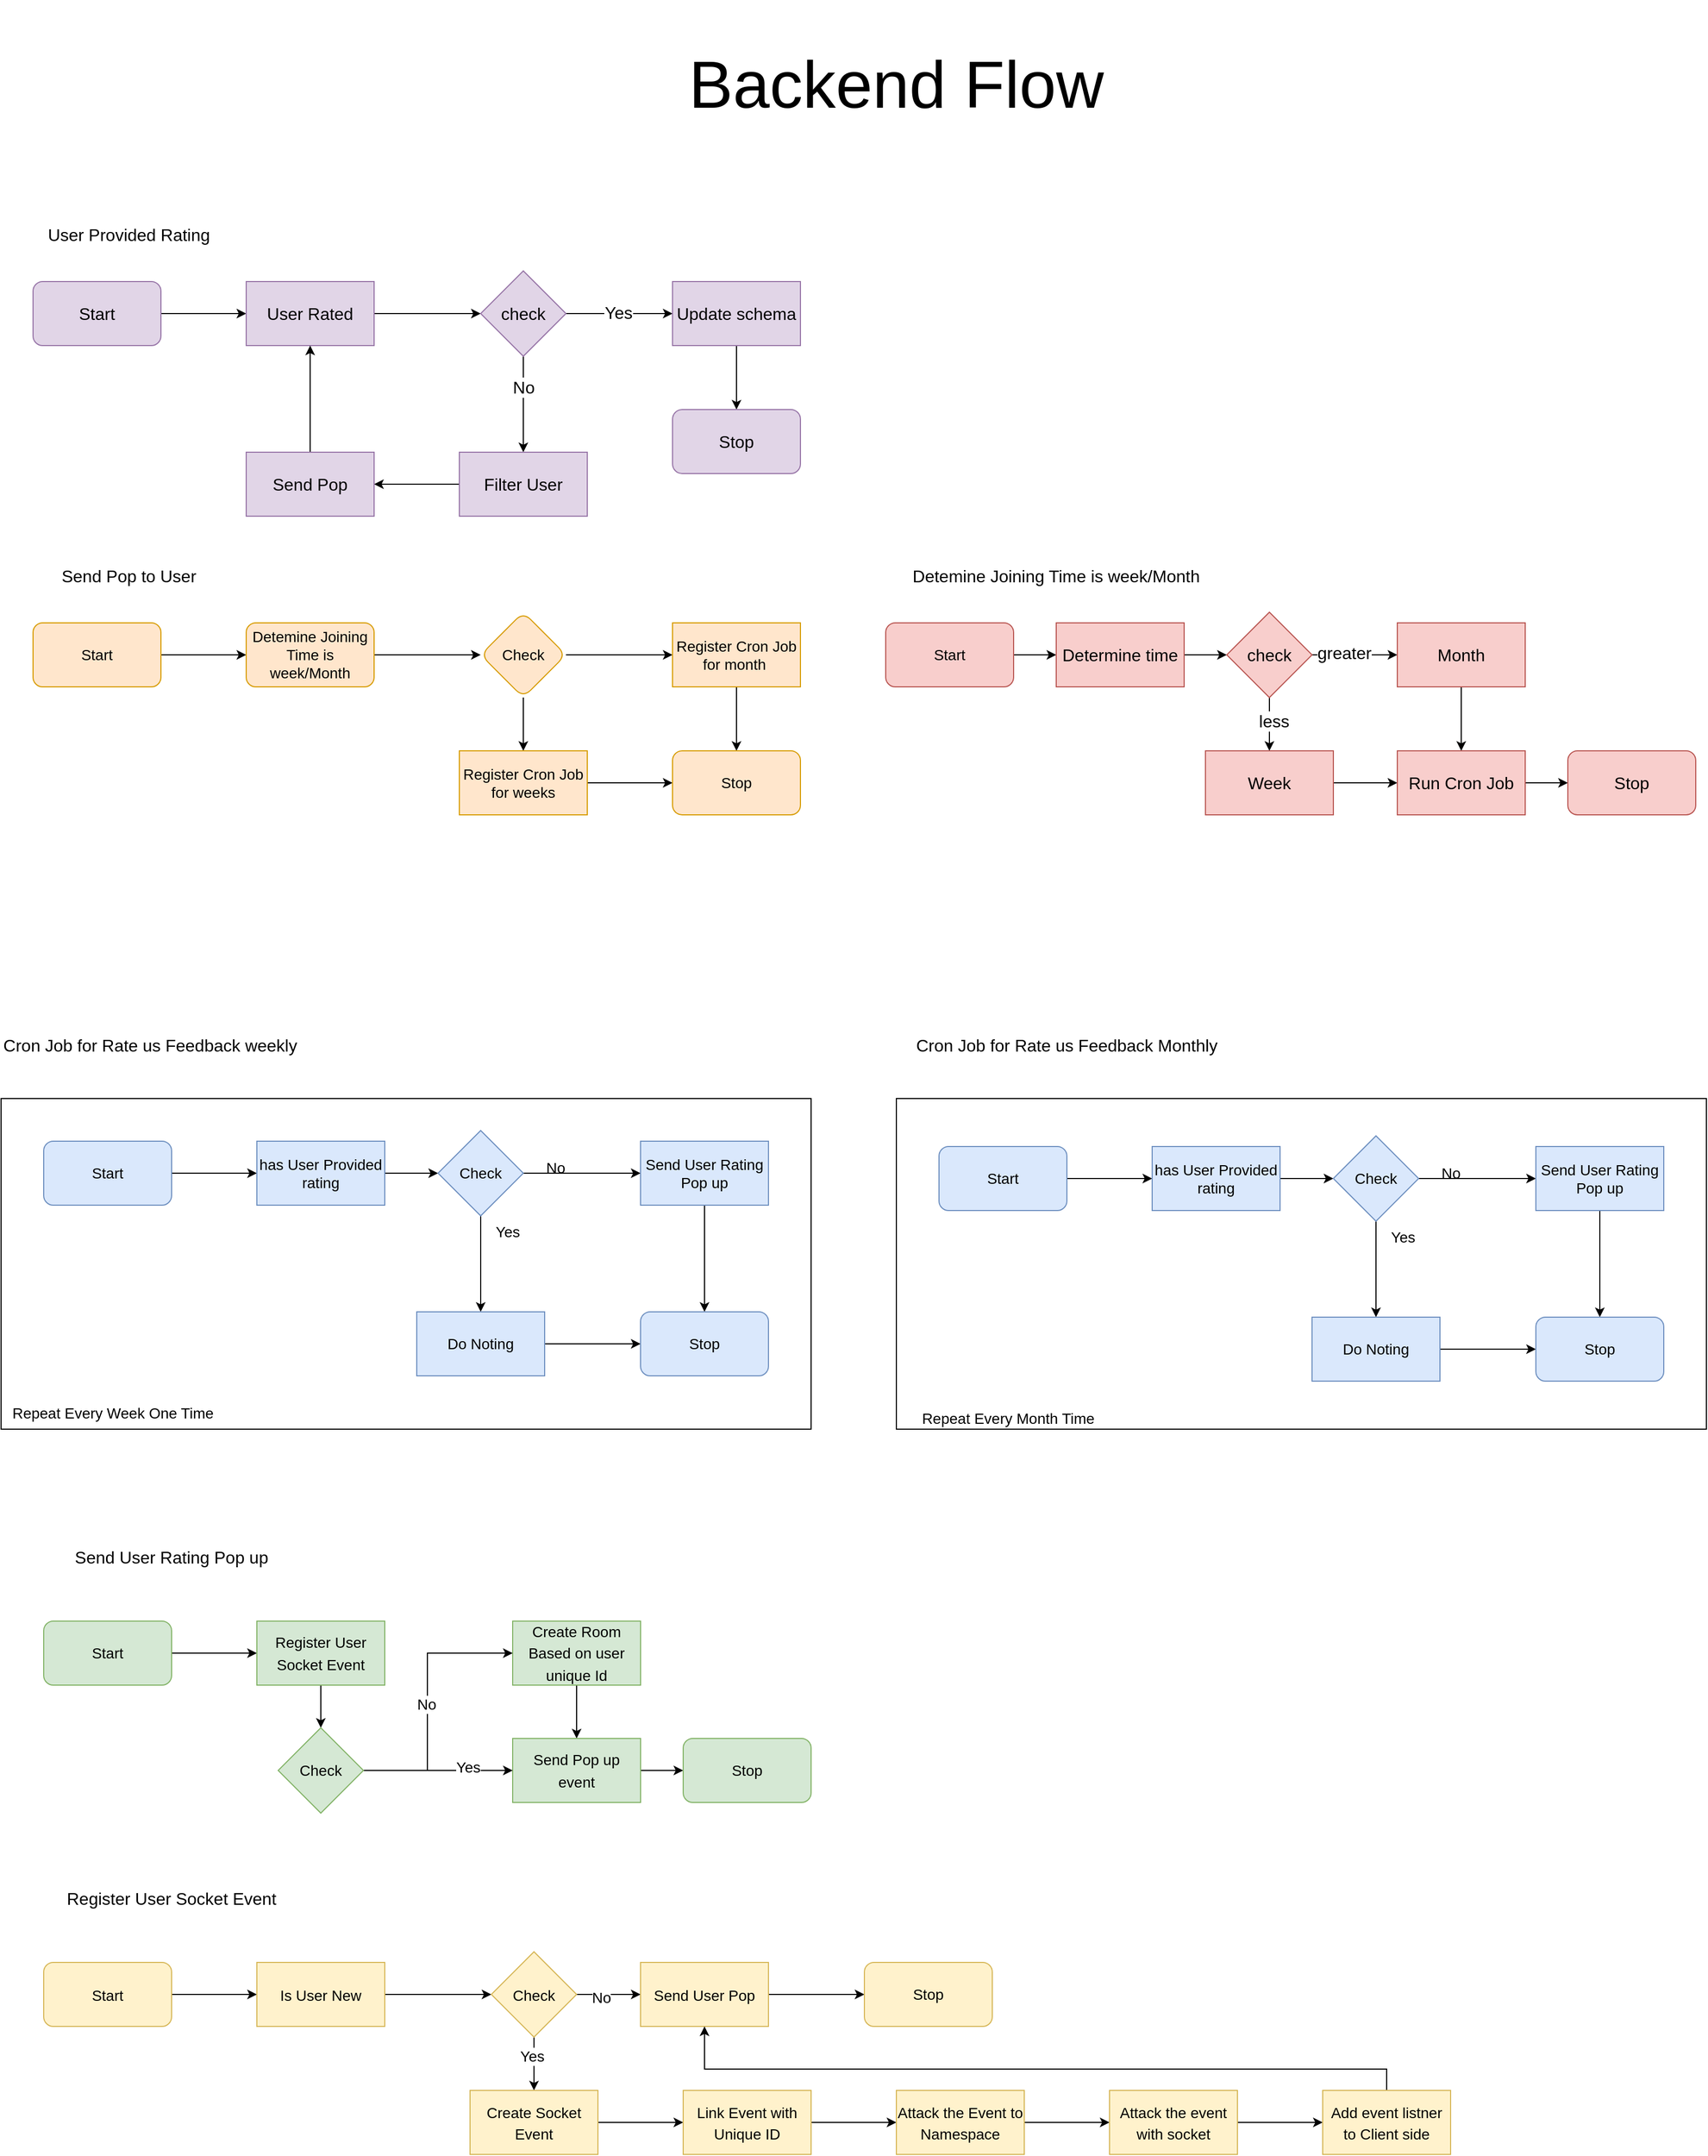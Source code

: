 <mxfile version="20.3.6" type="device"><diagram id="DgHiztZ7YD-WTTbCrbe7" name="Page-1"><mxGraphModel dx="925" dy="1768" grid="1" gridSize="10" guides="1" tooltips="1" connect="1" arrows="1" fold="1" page="1" pageScale="1" pageWidth="827" pageHeight="1169" math="0" shadow="0"><root><mxCell id="0"/><mxCell id="1" parent="0"/><mxCell id="Qvp9IuFwLpjYb8bqMDbT-21" value="" style="rounded=0;whiteSpace=wrap;html=1;fontSize=14;" vertex="1" parent="1"><mxGeometry x="40" y="150" width="760" height="310" as="geometry"/></mxCell><mxCell id="Qvp9IuFwLpjYb8bqMDbT-1" value="&lt;font style=&quot;font-size: 16px;&quot;&gt;Cron Job for Rate us Feedback weekly&lt;/font&gt;" style="text;html=1;strokeColor=none;fillColor=none;align=center;verticalAlign=middle;whiteSpace=wrap;rounded=0;" vertex="1" parent="1"><mxGeometry x="40" y="80" width="280" height="40" as="geometry"/></mxCell><mxCell id="Qvp9IuFwLpjYb8bqMDbT-2" value="&lt;font style=&quot;font-size: 62px;&quot;&gt;Backend Flow&lt;/font&gt;" style="text;html=1;strokeColor=none;fillColor=none;align=center;verticalAlign=middle;whiteSpace=wrap;rounded=0;" vertex="1" parent="1"><mxGeometry x="640" y="-880" width="480" height="160" as="geometry"/></mxCell><mxCell id="Qvp9IuFwLpjYb8bqMDbT-12" style="edgeStyle=orthogonalEdgeStyle;rounded=0;orthogonalLoop=1;jettySize=auto;html=1;entryX=0;entryY=0.5;entryDx=0;entryDy=0;fontSize=14;" edge="1" parent="1" source="Qvp9IuFwLpjYb8bqMDbT-4" target="Qvp9IuFwLpjYb8bqMDbT-9"><mxGeometry relative="1" as="geometry"/></mxCell><mxCell id="Qvp9IuFwLpjYb8bqMDbT-4" value="Start" style="rounded=1;whiteSpace=wrap;html=1;fontSize=14;fillColor=#dae8fc;strokeColor=#6c8ebf;" vertex="1" parent="1"><mxGeometry x="80" y="190" width="120" height="60" as="geometry"/></mxCell><mxCell id="Qvp9IuFwLpjYb8bqMDbT-14" value="" style="edgeStyle=orthogonalEdgeStyle;rounded=0;orthogonalLoop=1;jettySize=auto;html=1;fontSize=14;" edge="1" parent="1" source="Qvp9IuFwLpjYb8bqMDbT-9" target="Qvp9IuFwLpjYb8bqMDbT-13"><mxGeometry relative="1" as="geometry"/></mxCell><mxCell id="Qvp9IuFwLpjYb8bqMDbT-9" value="has User Provided rating" style="rounded=0;whiteSpace=wrap;html=1;fontSize=14;fillColor=#dae8fc;strokeColor=#6c8ebf;" vertex="1" parent="1"><mxGeometry x="280" y="190" width="120" height="60" as="geometry"/></mxCell><mxCell id="Qvp9IuFwLpjYb8bqMDbT-15" style="edgeStyle=orthogonalEdgeStyle;rounded=0;orthogonalLoop=1;jettySize=auto;html=1;fontSize=14;entryX=0;entryY=0.5;entryDx=0;entryDy=0;" edge="1" parent="1" source="Qvp9IuFwLpjYb8bqMDbT-13" target="Qvp9IuFwLpjYb8bqMDbT-16"><mxGeometry relative="1" as="geometry"><mxPoint x="650" y="220" as="targetPoint"/></mxGeometry></mxCell><mxCell id="Qvp9IuFwLpjYb8bqMDbT-18" value="" style="edgeStyle=orthogonalEdgeStyle;rounded=0;orthogonalLoop=1;jettySize=auto;html=1;fontSize=14;" edge="1" parent="1" source="Qvp9IuFwLpjYb8bqMDbT-13" target="Qvp9IuFwLpjYb8bqMDbT-17"><mxGeometry relative="1" as="geometry"/></mxCell><mxCell id="Qvp9IuFwLpjYb8bqMDbT-13" value="Check" style="rhombus;whiteSpace=wrap;html=1;fontSize=14;fillColor=#dae8fc;strokeColor=#6c8ebf;rounded=0;" vertex="1" parent="1"><mxGeometry x="450" y="180" width="80" height="80" as="geometry"/></mxCell><mxCell id="Qvp9IuFwLpjYb8bqMDbT-35" style="edgeStyle=orthogonalEdgeStyle;rounded=0;orthogonalLoop=1;jettySize=auto;html=1;fontSize=14;" edge="1" parent="1" source="Qvp9IuFwLpjYb8bqMDbT-16" target="Qvp9IuFwLpjYb8bqMDbT-34"><mxGeometry relative="1" as="geometry"/></mxCell><mxCell id="Qvp9IuFwLpjYb8bqMDbT-16" value="Send User Rating Pop up" style="rounded=0;whiteSpace=wrap;html=1;fontSize=14;fillColor=#dae8fc;strokeColor=#6c8ebf;" vertex="1" parent="1"><mxGeometry x="640" y="190" width="120" height="60" as="geometry"/></mxCell><mxCell id="Qvp9IuFwLpjYb8bqMDbT-36" style="edgeStyle=orthogonalEdgeStyle;rounded=0;orthogonalLoop=1;jettySize=auto;html=1;entryX=0;entryY=0.5;entryDx=0;entryDy=0;fontSize=14;" edge="1" parent="1" source="Qvp9IuFwLpjYb8bqMDbT-17" target="Qvp9IuFwLpjYb8bqMDbT-34"><mxGeometry relative="1" as="geometry"/></mxCell><mxCell id="Qvp9IuFwLpjYb8bqMDbT-17" value="Do Noting" style="whiteSpace=wrap;html=1;fontSize=14;fillColor=#dae8fc;strokeColor=#6c8ebf;rounded=0;" vertex="1" parent="1"><mxGeometry x="430" y="350" width="120" height="60" as="geometry"/></mxCell><mxCell id="Qvp9IuFwLpjYb8bqMDbT-19" value="Yes" style="text;html=1;align=center;verticalAlign=middle;resizable=0;points=[];autosize=1;strokeColor=none;fillColor=none;fontSize=14;" vertex="1" parent="1"><mxGeometry x="490" y="260" width="50" height="30" as="geometry"/></mxCell><mxCell id="Qvp9IuFwLpjYb8bqMDbT-20" value="No" style="text;html=1;align=center;verticalAlign=middle;resizable=0;points=[];autosize=1;strokeColor=none;fillColor=none;fontSize=14;" vertex="1" parent="1"><mxGeometry x="540" y="200" width="40" height="30" as="geometry"/></mxCell><mxCell id="Qvp9IuFwLpjYb8bqMDbT-23" value="Repeat Every Week One Time" style="text;html=1;strokeColor=none;fillColor=none;align=center;verticalAlign=middle;whiteSpace=wrap;rounded=0;fontSize=14;" vertex="1" parent="1"><mxGeometry x="40" y="430" width="210" height="30" as="geometry"/></mxCell><mxCell id="Qvp9IuFwLpjYb8bqMDbT-24" value="&lt;font style=&quot;font-size: 16px;&quot;&gt;Send User Rating Pop up&lt;/font&gt;" style="text;html=1;strokeColor=none;fillColor=none;align=center;verticalAlign=middle;whiteSpace=wrap;rounded=0;" vertex="1" parent="1"><mxGeometry x="80" y="560" width="240" height="40" as="geometry"/></mxCell><mxCell id="Qvp9IuFwLpjYb8bqMDbT-29" style="edgeStyle=orthogonalEdgeStyle;rounded=0;orthogonalLoop=1;jettySize=auto;html=1;entryX=0;entryY=0.5;entryDx=0;entryDy=0;fontSize=17;" edge="1" parent="1" source="Qvp9IuFwLpjYb8bqMDbT-25" target="Qvp9IuFwLpjYb8bqMDbT-28"><mxGeometry relative="1" as="geometry"/></mxCell><mxCell id="Qvp9IuFwLpjYb8bqMDbT-25" value="&lt;font style=&quot;font-size: 14px;&quot;&gt;Start&lt;/font&gt;" style="rounded=1;whiteSpace=wrap;html=1;fontSize=17;fillColor=#d5e8d4;strokeColor=#82b366;" vertex="1" parent="1"><mxGeometry x="80" y="640" width="120" height="60" as="geometry"/></mxCell><mxCell id="Qvp9IuFwLpjYb8bqMDbT-41" value="" style="edgeStyle=orthogonalEdgeStyle;rounded=0;orthogonalLoop=1;jettySize=auto;html=1;fontSize=14;" edge="1" parent="1" source="Qvp9IuFwLpjYb8bqMDbT-28" target="Qvp9IuFwLpjYb8bqMDbT-40"><mxGeometry relative="1" as="geometry"/></mxCell><mxCell id="Qvp9IuFwLpjYb8bqMDbT-28" value="&lt;font style=&quot;font-size: 14px;&quot;&gt;Register User Socket Event&lt;/font&gt;" style="rounded=0;whiteSpace=wrap;html=1;fontSize=17;fillColor=#d5e8d4;strokeColor=#82b366;" vertex="1" parent="1"><mxGeometry x="280" y="640" width="120" height="60" as="geometry"/></mxCell><mxCell id="Qvp9IuFwLpjYb8bqMDbT-46" style="edgeStyle=orthogonalEdgeStyle;rounded=0;orthogonalLoop=1;jettySize=auto;html=1;entryX=0.5;entryY=0;entryDx=0;entryDy=0;fontSize=14;" edge="1" parent="1" source="Qvp9IuFwLpjYb8bqMDbT-30" target="Qvp9IuFwLpjYb8bqMDbT-37"><mxGeometry relative="1" as="geometry"/></mxCell><mxCell id="Qvp9IuFwLpjYb8bqMDbT-30" value="&lt;font style=&quot;font-size: 14px;&quot;&gt;Create Room Based on user unique Id&lt;/font&gt;" style="whiteSpace=wrap;html=1;fontSize=17;fillColor=#d5e8d4;strokeColor=#82b366;rounded=0;" vertex="1" parent="1"><mxGeometry x="520" y="640" width="120" height="60" as="geometry"/></mxCell><mxCell id="Qvp9IuFwLpjYb8bqMDbT-34" value="Stop" style="rounded=1;whiteSpace=wrap;html=1;fontSize=14;fillColor=#dae8fc;strokeColor=#6c8ebf;" vertex="1" parent="1"><mxGeometry x="640" y="350" width="120" height="60" as="geometry"/></mxCell><mxCell id="Qvp9IuFwLpjYb8bqMDbT-47" style="edgeStyle=orthogonalEdgeStyle;rounded=0;orthogonalLoop=1;jettySize=auto;html=1;fontSize=14;" edge="1" parent="1" source="Qvp9IuFwLpjYb8bqMDbT-37" target="Qvp9IuFwLpjYb8bqMDbT-39"><mxGeometry relative="1" as="geometry"/></mxCell><mxCell id="Qvp9IuFwLpjYb8bqMDbT-37" value="&lt;font style=&quot;font-size: 14px;&quot;&gt;Send Pop up event&lt;/font&gt;" style="whiteSpace=wrap;html=1;fontSize=17;fillColor=#d5e8d4;strokeColor=#82b366;rounded=0;" vertex="1" parent="1"><mxGeometry x="520" y="750" width="120" height="60" as="geometry"/></mxCell><mxCell id="Qvp9IuFwLpjYb8bqMDbT-39" value="Stop" style="rounded=1;whiteSpace=wrap;html=1;fontSize=14;fillColor=#d5e8d4;strokeColor=#82b366;" vertex="1" parent="1"><mxGeometry x="680" y="750" width="120" height="60" as="geometry"/></mxCell><mxCell id="Qvp9IuFwLpjYb8bqMDbT-42" style="edgeStyle=orthogonalEdgeStyle;rounded=0;orthogonalLoop=1;jettySize=auto;html=1;entryX=0;entryY=0.5;entryDx=0;entryDy=0;fontSize=14;" edge="1" parent="1" source="Qvp9IuFwLpjYb8bqMDbT-40" target="Qvp9IuFwLpjYb8bqMDbT-37"><mxGeometry relative="1" as="geometry"/></mxCell><mxCell id="Qvp9IuFwLpjYb8bqMDbT-45" value="Yes" style="edgeLabel;html=1;align=center;verticalAlign=middle;resizable=0;points=[];fontSize=14;" vertex="1" connectable="0" parent="Qvp9IuFwLpjYb8bqMDbT-42"><mxGeometry x="0.4" y="3" relative="1" as="geometry"><mxPoint as="offset"/></mxGeometry></mxCell><mxCell id="Qvp9IuFwLpjYb8bqMDbT-43" style="edgeStyle=orthogonalEdgeStyle;rounded=0;orthogonalLoop=1;jettySize=auto;html=1;entryX=0;entryY=0.5;entryDx=0;entryDy=0;fontSize=14;" edge="1" parent="1" source="Qvp9IuFwLpjYb8bqMDbT-40" target="Qvp9IuFwLpjYb8bqMDbT-30"><mxGeometry relative="1" as="geometry"><Array as="points"><mxPoint x="440" y="780"/><mxPoint x="440" y="670"/></Array></mxGeometry></mxCell><mxCell id="Qvp9IuFwLpjYb8bqMDbT-44" value="No" style="edgeLabel;html=1;align=center;verticalAlign=middle;resizable=0;points=[];fontSize=14;" vertex="1" connectable="0" parent="Qvp9IuFwLpjYb8bqMDbT-43"><mxGeometry x="-0.024" y="1" relative="1" as="geometry"><mxPoint as="offset"/></mxGeometry></mxCell><mxCell id="Qvp9IuFwLpjYb8bqMDbT-40" value="&lt;font style=&quot;font-size: 14px;&quot;&gt;Check&lt;/font&gt;" style="rhombus;whiteSpace=wrap;html=1;fontSize=17;fillColor=#d5e8d4;strokeColor=#82b366;rounded=0;" vertex="1" parent="1"><mxGeometry x="300" y="740" width="80" height="80" as="geometry"/></mxCell><mxCell id="Qvp9IuFwLpjYb8bqMDbT-48" value="&lt;font style=&quot;font-size: 16px;&quot;&gt;Register User Socket Event&lt;/font&gt;" style="text;html=1;strokeColor=none;fillColor=none;align=center;verticalAlign=middle;whiteSpace=wrap;rounded=0;" vertex="1" parent="1"><mxGeometry x="80" y="880" width="240" height="40" as="geometry"/></mxCell><mxCell id="Qvp9IuFwLpjYb8bqMDbT-51" style="edgeStyle=orthogonalEdgeStyle;rounded=0;orthogonalLoop=1;jettySize=auto;html=1;fontSize=16;" edge="1" parent="1" source="Qvp9IuFwLpjYb8bqMDbT-49" target="Qvp9IuFwLpjYb8bqMDbT-50"><mxGeometry relative="1" as="geometry"/></mxCell><mxCell id="Qvp9IuFwLpjYb8bqMDbT-49" value="&lt;font style=&quot;font-size: 14px;&quot;&gt;Start&lt;/font&gt;" style="rounded=1;whiteSpace=wrap;html=1;fontSize=16;fillColor=#fff2cc;strokeColor=#d6b656;" vertex="1" parent="1"><mxGeometry x="80" y="960" width="120" height="60" as="geometry"/></mxCell><mxCell id="Qvp9IuFwLpjYb8bqMDbT-53" value="" style="edgeStyle=orthogonalEdgeStyle;rounded=0;orthogonalLoop=1;jettySize=auto;html=1;fontSize=14;" edge="1" parent="1" source="Qvp9IuFwLpjYb8bqMDbT-50" target="Qvp9IuFwLpjYb8bqMDbT-52"><mxGeometry relative="1" as="geometry"/></mxCell><mxCell id="Qvp9IuFwLpjYb8bqMDbT-50" value="&lt;font style=&quot;font-size: 14px;&quot;&gt;Is User New&lt;/font&gt;" style="rounded=0;whiteSpace=wrap;html=1;fontSize=16;fillColor=#fff2cc;strokeColor=#d6b656;" vertex="1" parent="1"><mxGeometry x="280" y="960" width="120" height="60" as="geometry"/></mxCell><mxCell id="Qvp9IuFwLpjYb8bqMDbT-55" value="" style="edgeStyle=orthogonalEdgeStyle;rounded=0;orthogonalLoop=1;jettySize=auto;html=1;fontSize=14;" edge="1" parent="1" source="Qvp9IuFwLpjYb8bqMDbT-52" target="Qvp9IuFwLpjYb8bqMDbT-54"><mxGeometry relative="1" as="geometry"/></mxCell><mxCell id="Qvp9IuFwLpjYb8bqMDbT-56" value="No" style="edgeLabel;html=1;align=center;verticalAlign=middle;resizable=0;points=[];fontSize=14;" vertex="1" connectable="0" parent="Qvp9IuFwLpjYb8bqMDbT-55"><mxGeometry x="-0.233" y="-2" relative="1" as="geometry"><mxPoint y="1" as="offset"/></mxGeometry></mxCell><mxCell id="Qvp9IuFwLpjYb8bqMDbT-58" value="" style="edgeStyle=orthogonalEdgeStyle;rounded=0;orthogonalLoop=1;jettySize=auto;html=1;fontSize=14;" edge="1" parent="1" source="Qvp9IuFwLpjYb8bqMDbT-52" target="Qvp9IuFwLpjYb8bqMDbT-57"><mxGeometry relative="1" as="geometry"/></mxCell><mxCell id="Qvp9IuFwLpjYb8bqMDbT-59" value="Yes" style="edgeLabel;html=1;align=center;verticalAlign=middle;resizable=0;points=[];fontSize=14;" vertex="1" connectable="0" parent="Qvp9IuFwLpjYb8bqMDbT-58"><mxGeometry x="-0.34" y="-2" relative="1" as="geometry"><mxPoint y="1" as="offset"/></mxGeometry></mxCell><mxCell id="Qvp9IuFwLpjYb8bqMDbT-52" value="&lt;font style=&quot;font-size: 14px;&quot;&gt;Check&lt;/font&gt;" style="rhombus;whiteSpace=wrap;html=1;fontSize=16;fillColor=#fff2cc;strokeColor=#d6b656;rounded=0;" vertex="1" parent="1"><mxGeometry x="500" y="950" width="80" height="80" as="geometry"/></mxCell><mxCell id="Qvp9IuFwLpjYb8bqMDbT-67" style="edgeStyle=orthogonalEdgeStyle;rounded=0;orthogonalLoop=1;jettySize=auto;html=1;entryX=0;entryY=0.5;entryDx=0;entryDy=0;fontSize=14;" edge="1" parent="1" source="Qvp9IuFwLpjYb8bqMDbT-54" target="Qvp9IuFwLpjYb8bqMDbT-66"><mxGeometry relative="1" as="geometry"/></mxCell><mxCell id="Qvp9IuFwLpjYb8bqMDbT-54" value="&lt;font style=&quot;font-size: 14px;&quot;&gt;Send User Pop&lt;/font&gt;" style="whiteSpace=wrap;html=1;fontSize=16;fillColor=#fff2cc;strokeColor=#d6b656;rounded=0;" vertex="1" parent="1"><mxGeometry x="640" y="960" width="120" height="60" as="geometry"/></mxCell><mxCell id="Qvp9IuFwLpjYb8bqMDbT-61" value="" style="edgeStyle=orthogonalEdgeStyle;rounded=0;orthogonalLoop=1;jettySize=auto;html=1;fontSize=14;" edge="1" parent="1" source="Qvp9IuFwLpjYb8bqMDbT-57" target="Qvp9IuFwLpjYb8bqMDbT-60"><mxGeometry relative="1" as="geometry"/></mxCell><mxCell id="Qvp9IuFwLpjYb8bqMDbT-57" value="&lt;font style=&quot;font-size: 14px;&quot;&gt;Create Socket Event&lt;/font&gt;" style="whiteSpace=wrap;html=1;fontSize=16;fillColor=#fff2cc;strokeColor=#d6b656;rounded=0;" vertex="1" parent="1"><mxGeometry x="480" y="1080" width="120" height="60" as="geometry"/></mxCell><mxCell id="Qvp9IuFwLpjYb8bqMDbT-63" value="" style="edgeStyle=orthogonalEdgeStyle;rounded=0;orthogonalLoop=1;jettySize=auto;html=1;fontSize=14;" edge="1" parent="1" source="Qvp9IuFwLpjYb8bqMDbT-60" target="Qvp9IuFwLpjYb8bqMDbT-62"><mxGeometry relative="1" as="geometry"/></mxCell><mxCell id="Qvp9IuFwLpjYb8bqMDbT-60" value="&lt;font style=&quot;font-size: 14px;&quot;&gt;Link Event with Unique ID&lt;/font&gt;" style="whiteSpace=wrap;html=1;fontSize=16;fillColor=#fff2cc;strokeColor=#d6b656;rounded=0;" vertex="1" parent="1"><mxGeometry x="680" y="1080" width="120" height="60" as="geometry"/></mxCell><mxCell id="Qvp9IuFwLpjYb8bqMDbT-65" value="" style="edgeStyle=orthogonalEdgeStyle;rounded=0;orthogonalLoop=1;jettySize=auto;html=1;fontSize=14;" edge="1" parent="1" source="Qvp9IuFwLpjYb8bqMDbT-62" target="Qvp9IuFwLpjYb8bqMDbT-64"><mxGeometry relative="1" as="geometry"/></mxCell><mxCell id="Qvp9IuFwLpjYb8bqMDbT-62" value="&lt;font style=&quot;font-size: 14px;&quot;&gt;Attack the Event to Namespace&lt;/font&gt;" style="whiteSpace=wrap;html=1;fontSize=16;fillColor=#fff2cc;strokeColor=#d6b656;rounded=0;" vertex="1" parent="1"><mxGeometry x="880" y="1080" width="120" height="60" as="geometry"/></mxCell><mxCell id="Qvp9IuFwLpjYb8bqMDbT-69" value="" style="edgeStyle=orthogonalEdgeStyle;rounded=0;orthogonalLoop=1;jettySize=auto;html=1;fontSize=14;" edge="1" parent="1" source="Qvp9IuFwLpjYb8bqMDbT-64" target="Qvp9IuFwLpjYb8bqMDbT-68"><mxGeometry relative="1" as="geometry"/></mxCell><mxCell id="Qvp9IuFwLpjYb8bqMDbT-64" value="&lt;font style=&quot;font-size: 14px;&quot;&gt;Attack the event with socket&lt;/font&gt;" style="whiteSpace=wrap;html=1;fontSize=16;fillColor=#fff2cc;strokeColor=#d6b656;rounded=0;" vertex="1" parent="1"><mxGeometry x="1080" y="1080" width="120" height="60" as="geometry"/></mxCell><mxCell id="Qvp9IuFwLpjYb8bqMDbT-66" value="Stop" style="rounded=1;whiteSpace=wrap;html=1;fontSize=14;fillColor=#fff2cc;strokeColor=#d6b656;" vertex="1" parent="1"><mxGeometry x="850" y="960" width="120" height="60" as="geometry"/></mxCell><mxCell id="Qvp9IuFwLpjYb8bqMDbT-70" style="edgeStyle=orthogonalEdgeStyle;rounded=0;orthogonalLoop=1;jettySize=auto;html=1;fontSize=14;" edge="1" parent="1" source="Qvp9IuFwLpjYb8bqMDbT-68" target="Qvp9IuFwLpjYb8bqMDbT-54"><mxGeometry relative="1" as="geometry"><Array as="points"><mxPoint x="1340" y="1060"/><mxPoint x="700" y="1060"/></Array></mxGeometry></mxCell><mxCell id="Qvp9IuFwLpjYb8bqMDbT-68" value="&lt;font style=&quot;font-size: 14px;&quot;&gt;Add event listner to Client side&lt;/font&gt;" style="whiteSpace=wrap;html=1;fontSize=16;fillColor=#fff2cc;strokeColor=#d6b656;rounded=0;" vertex="1" parent="1"><mxGeometry x="1280" y="1080" width="120" height="60" as="geometry"/></mxCell><mxCell id="Qvp9IuFwLpjYb8bqMDbT-71" value="" style="rounded=0;whiteSpace=wrap;html=1;fontSize=14;" vertex="1" parent="1"><mxGeometry x="880" y="150" width="760" height="310" as="geometry"/></mxCell><mxCell id="Qvp9IuFwLpjYb8bqMDbT-72" style="edgeStyle=orthogonalEdgeStyle;rounded=0;orthogonalLoop=1;jettySize=auto;html=1;entryX=0;entryY=0.5;entryDx=0;entryDy=0;fontSize=14;" edge="1" source="Qvp9IuFwLpjYb8bqMDbT-73" target="Qvp9IuFwLpjYb8bqMDbT-75" parent="1"><mxGeometry relative="1" as="geometry"/></mxCell><mxCell id="Qvp9IuFwLpjYb8bqMDbT-73" value="Start" style="rounded=1;whiteSpace=wrap;html=1;fontSize=14;fillColor=#dae8fc;strokeColor=#6c8ebf;" vertex="1" parent="1"><mxGeometry x="920" y="195" width="120" height="60" as="geometry"/></mxCell><mxCell id="Qvp9IuFwLpjYb8bqMDbT-74" value="" style="edgeStyle=orthogonalEdgeStyle;rounded=0;orthogonalLoop=1;jettySize=auto;html=1;fontSize=14;" edge="1" source="Qvp9IuFwLpjYb8bqMDbT-75" target="Qvp9IuFwLpjYb8bqMDbT-78" parent="1"><mxGeometry relative="1" as="geometry"/></mxCell><mxCell id="Qvp9IuFwLpjYb8bqMDbT-75" value="has User Provided rating" style="rounded=0;whiteSpace=wrap;html=1;fontSize=14;fillColor=#dae8fc;strokeColor=#6c8ebf;" vertex="1" parent="1"><mxGeometry x="1120" y="195" width="120" height="60" as="geometry"/></mxCell><mxCell id="Qvp9IuFwLpjYb8bqMDbT-76" style="edgeStyle=orthogonalEdgeStyle;rounded=0;orthogonalLoop=1;jettySize=auto;html=1;fontSize=14;entryX=0;entryY=0.5;entryDx=0;entryDy=0;" edge="1" source="Qvp9IuFwLpjYb8bqMDbT-78" target="Qvp9IuFwLpjYb8bqMDbT-80" parent="1"><mxGeometry relative="1" as="geometry"><mxPoint x="1490" y="225" as="targetPoint"/></mxGeometry></mxCell><mxCell id="Qvp9IuFwLpjYb8bqMDbT-77" value="" style="edgeStyle=orthogonalEdgeStyle;rounded=0;orthogonalLoop=1;jettySize=auto;html=1;fontSize=14;" edge="1" source="Qvp9IuFwLpjYb8bqMDbT-78" target="Qvp9IuFwLpjYb8bqMDbT-82" parent="1"><mxGeometry relative="1" as="geometry"/></mxCell><mxCell id="Qvp9IuFwLpjYb8bqMDbT-78" value="Check" style="rhombus;whiteSpace=wrap;html=1;fontSize=14;fillColor=#dae8fc;strokeColor=#6c8ebf;rounded=0;" vertex="1" parent="1"><mxGeometry x="1290" y="185" width="80" height="80" as="geometry"/></mxCell><mxCell id="Qvp9IuFwLpjYb8bqMDbT-79" style="edgeStyle=orthogonalEdgeStyle;rounded=0;orthogonalLoop=1;jettySize=auto;html=1;fontSize=14;" edge="1" source="Qvp9IuFwLpjYb8bqMDbT-80" target="Qvp9IuFwLpjYb8bqMDbT-86" parent="1"><mxGeometry relative="1" as="geometry"/></mxCell><mxCell id="Qvp9IuFwLpjYb8bqMDbT-80" value="Send User Rating Pop up" style="rounded=0;whiteSpace=wrap;html=1;fontSize=14;fillColor=#dae8fc;strokeColor=#6c8ebf;" vertex="1" parent="1"><mxGeometry x="1480" y="195" width="120" height="60" as="geometry"/></mxCell><mxCell id="Qvp9IuFwLpjYb8bqMDbT-81" style="edgeStyle=orthogonalEdgeStyle;rounded=0;orthogonalLoop=1;jettySize=auto;html=1;entryX=0;entryY=0.5;entryDx=0;entryDy=0;fontSize=14;" edge="1" source="Qvp9IuFwLpjYb8bqMDbT-82" target="Qvp9IuFwLpjYb8bqMDbT-86" parent="1"><mxGeometry relative="1" as="geometry"/></mxCell><mxCell id="Qvp9IuFwLpjYb8bqMDbT-82" value="Do Noting" style="whiteSpace=wrap;html=1;fontSize=14;fillColor=#dae8fc;strokeColor=#6c8ebf;rounded=0;" vertex="1" parent="1"><mxGeometry x="1270" y="355" width="120" height="60" as="geometry"/></mxCell><mxCell id="Qvp9IuFwLpjYb8bqMDbT-83" value="Yes" style="text;html=1;align=center;verticalAlign=middle;resizable=0;points=[];autosize=1;strokeColor=none;fillColor=none;fontSize=14;" vertex="1" parent="1"><mxGeometry x="1330" y="265" width="50" height="30" as="geometry"/></mxCell><mxCell id="Qvp9IuFwLpjYb8bqMDbT-84" value="No" style="text;html=1;align=center;verticalAlign=middle;resizable=0;points=[];autosize=1;strokeColor=none;fillColor=none;fontSize=14;" vertex="1" parent="1"><mxGeometry x="1380" y="205" width="40" height="30" as="geometry"/></mxCell><mxCell id="Qvp9IuFwLpjYb8bqMDbT-85" value="Repeat Every Month Time" style="text;html=1;strokeColor=none;fillColor=none;align=center;verticalAlign=middle;whiteSpace=wrap;rounded=0;fontSize=14;" vertex="1" parent="1"><mxGeometry x="880" y="435" width="210" height="30" as="geometry"/></mxCell><mxCell id="Qvp9IuFwLpjYb8bqMDbT-86" value="Stop" style="rounded=1;whiteSpace=wrap;html=1;fontSize=14;fillColor=#dae8fc;strokeColor=#6c8ebf;" vertex="1" parent="1"><mxGeometry x="1480" y="355" width="120" height="60" as="geometry"/></mxCell><mxCell id="Qvp9IuFwLpjYb8bqMDbT-88" value="&lt;font style=&quot;font-size: 16px;&quot;&gt;Cron Job for Rate us Feedback Monthly&lt;/font&gt;" style="text;html=1;strokeColor=none;fillColor=none;align=center;verticalAlign=middle;whiteSpace=wrap;rounded=0;" vertex="1" parent="1"><mxGeometry x="880" y="80" width="320" height="40" as="geometry"/></mxCell><mxCell id="Qvp9IuFwLpjYb8bqMDbT-94" value="" style="edgeStyle=orthogonalEdgeStyle;rounded=0;orthogonalLoop=1;jettySize=auto;html=1;fontSize=14;" edge="1" parent="1" source="Qvp9IuFwLpjYb8bqMDbT-89" target="Qvp9IuFwLpjYb8bqMDbT-93"><mxGeometry relative="1" as="geometry"/></mxCell><mxCell id="Qvp9IuFwLpjYb8bqMDbT-89" value="Start" style="rounded=1;whiteSpace=wrap;html=1;fontSize=14;fillColor=#ffe6cc;strokeColor=#d79b00;" vertex="1" parent="1"><mxGeometry x="70" y="-296" width="120" height="60" as="geometry"/></mxCell><mxCell id="Qvp9IuFwLpjYb8bqMDbT-90" value="&lt;span style=&quot;font-size: 16px;&quot;&gt;Send Pop to User&lt;/span&gt;" style="text;html=1;strokeColor=none;fillColor=none;align=center;verticalAlign=middle;whiteSpace=wrap;rounded=0;" vertex="1" parent="1"><mxGeometry x="80" y="-360" width="160" height="40" as="geometry"/></mxCell><mxCell id="Qvp9IuFwLpjYb8bqMDbT-96" value="" style="edgeStyle=orthogonalEdgeStyle;rounded=0;orthogonalLoop=1;jettySize=auto;html=1;fontSize=14;" edge="1" parent="1" source="Qvp9IuFwLpjYb8bqMDbT-93" target="Qvp9IuFwLpjYb8bqMDbT-95"><mxGeometry relative="1" as="geometry"/></mxCell><mxCell id="Qvp9IuFwLpjYb8bqMDbT-93" value="Detemine Joining Time is week/Month" style="whiteSpace=wrap;html=1;fontSize=14;fillColor=#ffe6cc;strokeColor=#d79b00;rounded=1;" vertex="1" parent="1"><mxGeometry x="270" y="-296" width="120" height="60" as="geometry"/></mxCell><mxCell id="Qvp9IuFwLpjYb8bqMDbT-99" style="edgeStyle=orthogonalEdgeStyle;rounded=0;orthogonalLoop=1;jettySize=auto;html=1;entryX=0;entryY=0.5;entryDx=0;entryDy=0;fontSize=14;" edge="1" parent="1" source="Qvp9IuFwLpjYb8bqMDbT-95" target="Qvp9IuFwLpjYb8bqMDbT-97"><mxGeometry relative="1" as="geometry"/></mxCell><mxCell id="Qvp9IuFwLpjYb8bqMDbT-100" style="edgeStyle=orthogonalEdgeStyle;rounded=0;orthogonalLoop=1;jettySize=auto;html=1;entryX=0.5;entryY=0;entryDx=0;entryDy=0;fontSize=14;" edge="1" parent="1" source="Qvp9IuFwLpjYb8bqMDbT-95" target="Qvp9IuFwLpjYb8bqMDbT-98"><mxGeometry relative="1" as="geometry"/></mxCell><mxCell id="Qvp9IuFwLpjYb8bqMDbT-95" value="Check" style="rhombus;whiteSpace=wrap;html=1;fontSize=14;fillColor=#ffe6cc;strokeColor=#d79b00;rounded=1;" vertex="1" parent="1"><mxGeometry x="490" y="-306" width="80" height="80" as="geometry"/></mxCell><mxCell id="Qvp9IuFwLpjYb8bqMDbT-105" style="edgeStyle=orthogonalEdgeStyle;rounded=0;orthogonalLoop=1;jettySize=auto;html=1;entryX=0.5;entryY=0;entryDx=0;entryDy=0;fontSize=14;" edge="1" parent="1" source="Qvp9IuFwLpjYb8bqMDbT-97" target="Qvp9IuFwLpjYb8bqMDbT-101"><mxGeometry relative="1" as="geometry"/></mxCell><mxCell id="Qvp9IuFwLpjYb8bqMDbT-97" value="Register Cron Job for month&amp;nbsp;" style="rounded=0;whiteSpace=wrap;html=1;fontSize=14;fillColor=#ffe6cc;strokeColor=#d79b00;" vertex="1" parent="1"><mxGeometry x="670" y="-296" width="120" height="60" as="geometry"/></mxCell><mxCell id="Qvp9IuFwLpjYb8bqMDbT-102" style="edgeStyle=orthogonalEdgeStyle;rounded=0;orthogonalLoop=1;jettySize=auto;html=1;entryX=0;entryY=0.5;entryDx=0;entryDy=0;fontSize=14;" edge="1" parent="1" source="Qvp9IuFwLpjYb8bqMDbT-98" target="Qvp9IuFwLpjYb8bqMDbT-101"><mxGeometry relative="1" as="geometry"/></mxCell><mxCell id="Qvp9IuFwLpjYb8bqMDbT-98" value="Register Cron Job for weeks" style="rounded=0;whiteSpace=wrap;html=1;fontSize=14;fillColor=#ffe6cc;strokeColor=#d79b00;" vertex="1" parent="1"><mxGeometry x="470" y="-176" width="120" height="60" as="geometry"/></mxCell><mxCell id="Qvp9IuFwLpjYb8bqMDbT-101" value="Stop" style="rounded=1;whiteSpace=wrap;html=1;fontSize=14;fillColor=#ffe6cc;strokeColor=#d79b00;" vertex="1" parent="1"><mxGeometry x="670" y="-176" width="120" height="60" as="geometry"/></mxCell><mxCell id="Qvp9IuFwLpjYb8bqMDbT-109" style="edgeStyle=orthogonalEdgeStyle;rounded=0;orthogonalLoop=1;jettySize=auto;html=1;entryX=0;entryY=0.5;entryDx=0;entryDy=0;fontSize=16;" edge="1" parent="1" source="Qvp9IuFwLpjYb8bqMDbT-106" target="Qvp9IuFwLpjYb8bqMDbT-108"><mxGeometry relative="1" as="geometry"/></mxCell><mxCell id="Qvp9IuFwLpjYb8bqMDbT-106" value="Start" style="rounded=1;whiteSpace=wrap;html=1;fontSize=14;fillColor=#f8cecc;strokeColor=#b85450;" vertex="1" parent="1"><mxGeometry x="870" y="-296" width="120" height="60" as="geometry"/></mxCell><mxCell id="Qvp9IuFwLpjYb8bqMDbT-107" value="&lt;font style=&quot;font-size: 16px;&quot;&gt;Detemine Joining Time is week/Month&lt;/font&gt;" style="text;html=1;strokeColor=none;fillColor=none;align=center;verticalAlign=middle;whiteSpace=wrap;rounded=0;" vertex="1" parent="1"><mxGeometry x="880" y="-360" width="300" height="40" as="geometry"/></mxCell><mxCell id="Qvp9IuFwLpjYb8bqMDbT-111" value="" style="edgeStyle=orthogonalEdgeStyle;rounded=0;orthogonalLoop=1;jettySize=auto;html=1;fontSize=16;" edge="1" parent="1" source="Qvp9IuFwLpjYb8bqMDbT-108" target="Qvp9IuFwLpjYb8bqMDbT-110"><mxGeometry relative="1" as="geometry"/></mxCell><mxCell id="Qvp9IuFwLpjYb8bqMDbT-108" value="Determine time" style="rounded=0;whiteSpace=wrap;html=1;fontSize=16;fillColor=#f8cecc;strokeColor=#b85450;" vertex="1" parent="1"><mxGeometry x="1030" y="-296" width="120" height="60" as="geometry"/></mxCell><mxCell id="Qvp9IuFwLpjYb8bqMDbT-113" value="" style="edgeStyle=orthogonalEdgeStyle;rounded=0;orthogonalLoop=1;jettySize=auto;html=1;fontSize=16;" edge="1" parent="1" source="Qvp9IuFwLpjYb8bqMDbT-110" target="Qvp9IuFwLpjYb8bqMDbT-112"><mxGeometry relative="1" as="geometry"/></mxCell><mxCell id="Qvp9IuFwLpjYb8bqMDbT-114" value="greater" style="edgeLabel;html=1;align=center;verticalAlign=middle;resizable=0;points=[];fontSize=16;" vertex="1" connectable="0" parent="Qvp9IuFwLpjYb8bqMDbT-113"><mxGeometry x="-0.264" y="2" relative="1" as="geometry"><mxPoint as="offset"/></mxGeometry></mxCell><mxCell id="Qvp9IuFwLpjYb8bqMDbT-116" value="" style="edgeStyle=orthogonalEdgeStyle;rounded=0;orthogonalLoop=1;jettySize=auto;html=1;fontSize=16;" edge="1" parent="1" source="Qvp9IuFwLpjYb8bqMDbT-110" target="Qvp9IuFwLpjYb8bqMDbT-115"><mxGeometry relative="1" as="geometry"/></mxCell><mxCell id="Qvp9IuFwLpjYb8bqMDbT-141" value="less" style="edgeLabel;html=1;align=center;verticalAlign=middle;resizable=0;points=[];fontSize=16;" vertex="1" connectable="0" parent="Qvp9IuFwLpjYb8bqMDbT-116"><mxGeometry x="-0.118" y="4" relative="1" as="geometry"><mxPoint as="offset"/></mxGeometry></mxCell><mxCell id="Qvp9IuFwLpjYb8bqMDbT-110" value="check" style="rhombus;whiteSpace=wrap;html=1;fontSize=16;fillColor=#f8cecc;strokeColor=#b85450;rounded=0;" vertex="1" parent="1"><mxGeometry x="1190" y="-306" width="80" height="80" as="geometry"/></mxCell><mxCell id="Qvp9IuFwLpjYb8bqMDbT-119" style="edgeStyle=orthogonalEdgeStyle;rounded=0;orthogonalLoop=1;jettySize=auto;html=1;entryX=0.5;entryY=0;entryDx=0;entryDy=0;fontSize=16;" edge="1" parent="1" source="Qvp9IuFwLpjYb8bqMDbT-112" target="Qvp9IuFwLpjYb8bqMDbT-117"><mxGeometry relative="1" as="geometry"/></mxCell><mxCell id="Qvp9IuFwLpjYb8bqMDbT-112" value="Month" style="whiteSpace=wrap;html=1;fontSize=16;fillColor=#f8cecc;strokeColor=#b85450;rounded=0;" vertex="1" parent="1"><mxGeometry x="1350" y="-296" width="120" height="60" as="geometry"/></mxCell><mxCell id="Qvp9IuFwLpjYb8bqMDbT-118" value="" style="edgeStyle=orthogonalEdgeStyle;rounded=0;orthogonalLoop=1;jettySize=auto;html=1;fontSize=16;" edge="1" parent="1" source="Qvp9IuFwLpjYb8bqMDbT-115" target="Qvp9IuFwLpjYb8bqMDbT-117"><mxGeometry relative="1" as="geometry"/></mxCell><mxCell id="Qvp9IuFwLpjYb8bqMDbT-115" value="Week" style="whiteSpace=wrap;html=1;fontSize=16;fillColor=#f8cecc;strokeColor=#b85450;rounded=0;" vertex="1" parent="1"><mxGeometry x="1170" y="-176" width="120" height="60" as="geometry"/></mxCell><mxCell id="Qvp9IuFwLpjYb8bqMDbT-121" style="edgeStyle=orthogonalEdgeStyle;rounded=0;orthogonalLoop=1;jettySize=auto;html=1;entryX=0;entryY=0.5;entryDx=0;entryDy=0;fontSize=16;" edge="1" parent="1" source="Qvp9IuFwLpjYb8bqMDbT-117" target="Qvp9IuFwLpjYb8bqMDbT-120"><mxGeometry relative="1" as="geometry"/></mxCell><mxCell id="Qvp9IuFwLpjYb8bqMDbT-117" value="Run Cron Job" style="whiteSpace=wrap;html=1;fontSize=16;fillColor=#f8cecc;strokeColor=#b85450;rounded=0;" vertex="1" parent="1"><mxGeometry x="1350" y="-176" width="120" height="60" as="geometry"/></mxCell><mxCell id="Qvp9IuFwLpjYb8bqMDbT-120" value="Stop" style="rounded=1;whiteSpace=wrap;html=1;fontSize=16;fillColor=#f8cecc;strokeColor=#b85450;" vertex="1" parent="1"><mxGeometry x="1510" y="-176" width="120" height="60" as="geometry"/></mxCell><mxCell id="Qvp9IuFwLpjYb8bqMDbT-122" value="&lt;font style=&quot;font-size: 16px;&quot;&gt;User Provided Rating&lt;/font&gt;" style="text;html=1;strokeColor=none;fillColor=none;align=center;verticalAlign=middle;whiteSpace=wrap;rounded=0;" vertex="1" parent="1"><mxGeometry x="80" y="-680" width="160" height="40" as="geometry"/></mxCell><mxCell id="Qvp9IuFwLpjYb8bqMDbT-125" style="edgeStyle=orthogonalEdgeStyle;rounded=0;orthogonalLoop=1;jettySize=auto;html=1;entryX=0;entryY=0.5;entryDx=0;entryDy=0;fontSize=16;" edge="1" parent="1" source="Qvp9IuFwLpjYb8bqMDbT-123" target="Qvp9IuFwLpjYb8bqMDbT-124"><mxGeometry relative="1" as="geometry"/></mxCell><mxCell id="Qvp9IuFwLpjYb8bqMDbT-123" value="Start" style="rounded=1;whiteSpace=wrap;html=1;fontSize=16;fillColor=#e1d5e7;strokeColor=#9673a6;" vertex="1" parent="1"><mxGeometry x="70" y="-616" width="120" height="60" as="geometry"/></mxCell><mxCell id="Qvp9IuFwLpjYb8bqMDbT-127" value="" style="edgeStyle=orthogonalEdgeStyle;rounded=0;orthogonalLoop=1;jettySize=auto;html=1;fontSize=16;" edge="1" parent="1" source="Qvp9IuFwLpjYb8bqMDbT-124" target="Qvp9IuFwLpjYb8bqMDbT-126"><mxGeometry relative="1" as="geometry"/></mxCell><mxCell id="Qvp9IuFwLpjYb8bqMDbT-124" value="User Rated" style="rounded=0;whiteSpace=wrap;html=1;fontSize=16;fillColor=#e1d5e7;strokeColor=#9673a6;" vertex="1" parent="1"><mxGeometry x="270" y="-616" width="120" height="60" as="geometry"/></mxCell><mxCell id="Qvp9IuFwLpjYb8bqMDbT-129" value="" style="edgeStyle=orthogonalEdgeStyle;rounded=0;orthogonalLoop=1;jettySize=auto;html=1;fontSize=16;" edge="1" parent="1" source="Qvp9IuFwLpjYb8bqMDbT-126" target="Qvp9IuFwLpjYb8bqMDbT-128"><mxGeometry relative="1" as="geometry"/></mxCell><mxCell id="Qvp9IuFwLpjYb8bqMDbT-130" value="Yes" style="edgeLabel;html=1;align=center;verticalAlign=middle;resizable=0;points=[];fontSize=16;" vertex="1" connectable="0" parent="Qvp9IuFwLpjYb8bqMDbT-129"><mxGeometry x="-0.032" y="1" relative="1" as="geometry"><mxPoint as="offset"/></mxGeometry></mxCell><mxCell id="Qvp9IuFwLpjYb8bqMDbT-132" value="" style="edgeStyle=orthogonalEdgeStyle;rounded=0;orthogonalLoop=1;jettySize=auto;html=1;fontSize=16;" edge="1" parent="1" source="Qvp9IuFwLpjYb8bqMDbT-126" target="Qvp9IuFwLpjYb8bqMDbT-131"><mxGeometry relative="1" as="geometry"/></mxCell><mxCell id="Qvp9IuFwLpjYb8bqMDbT-133" value="No" style="edgeLabel;html=1;align=center;verticalAlign=middle;resizable=0;points=[];fontSize=16;" vertex="1" connectable="0" parent="Qvp9IuFwLpjYb8bqMDbT-132"><mxGeometry x="-0.369" relative="1" as="geometry"><mxPoint as="offset"/></mxGeometry></mxCell><mxCell id="Qvp9IuFwLpjYb8bqMDbT-126" value="check" style="rhombus;whiteSpace=wrap;html=1;fontSize=16;fillColor=#e1d5e7;strokeColor=#9673a6;rounded=0;" vertex="1" parent="1"><mxGeometry x="490" y="-626" width="80" height="80" as="geometry"/></mxCell><mxCell id="Qvp9IuFwLpjYb8bqMDbT-136" style="edgeStyle=orthogonalEdgeStyle;rounded=0;orthogonalLoop=1;jettySize=auto;html=1;entryX=0.5;entryY=0;entryDx=0;entryDy=0;fontSize=16;" edge="1" parent="1" source="Qvp9IuFwLpjYb8bqMDbT-128" target="Qvp9IuFwLpjYb8bqMDbT-135"><mxGeometry relative="1" as="geometry"/></mxCell><mxCell id="Qvp9IuFwLpjYb8bqMDbT-128" value="Update schema" style="whiteSpace=wrap;html=1;fontSize=16;fillColor=#e1d5e7;strokeColor=#9673a6;rounded=0;" vertex="1" parent="1"><mxGeometry x="670" y="-616" width="120" height="60" as="geometry"/></mxCell><mxCell id="Qvp9IuFwLpjYb8bqMDbT-139" value="" style="edgeStyle=orthogonalEdgeStyle;rounded=0;orthogonalLoop=1;jettySize=auto;html=1;fontSize=16;" edge="1" parent="1" source="Qvp9IuFwLpjYb8bqMDbT-131" target="Qvp9IuFwLpjYb8bqMDbT-138"><mxGeometry relative="1" as="geometry"/></mxCell><mxCell id="Qvp9IuFwLpjYb8bqMDbT-131" value="Filter User" style="whiteSpace=wrap;html=1;fontSize=16;fillColor=#e1d5e7;strokeColor=#9673a6;rounded=0;" vertex="1" parent="1"><mxGeometry x="470" y="-456" width="120" height="60" as="geometry"/></mxCell><mxCell id="Qvp9IuFwLpjYb8bqMDbT-135" value="Stop" style="rounded=1;whiteSpace=wrap;html=1;fontSize=16;fillColor=#e1d5e7;strokeColor=#9673a6;" vertex="1" parent="1"><mxGeometry x="670" y="-496" width="120" height="60" as="geometry"/></mxCell><mxCell id="Qvp9IuFwLpjYb8bqMDbT-140" style="edgeStyle=orthogonalEdgeStyle;rounded=0;orthogonalLoop=1;jettySize=auto;html=1;entryX=0.5;entryY=1;entryDx=0;entryDy=0;fontSize=16;" edge="1" parent="1" source="Qvp9IuFwLpjYb8bqMDbT-138" target="Qvp9IuFwLpjYb8bqMDbT-124"><mxGeometry relative="1" as="geometry"/></mxCell><mxCell id="Qvp9IuFwLpjYb8bqMDbT-138" value="Send Pop" style="whiteSpace=wrap;html=1;fontSize=16;fillColor=#e1d5e7;strokeColor=#9673a6;rounded=0;" vertex="1" parent="1"><mxGeometry x="270" y="-456" width="120" height="60" as="geometry"/></mxCell></root></mxGraphModel></diagram></mxfile>